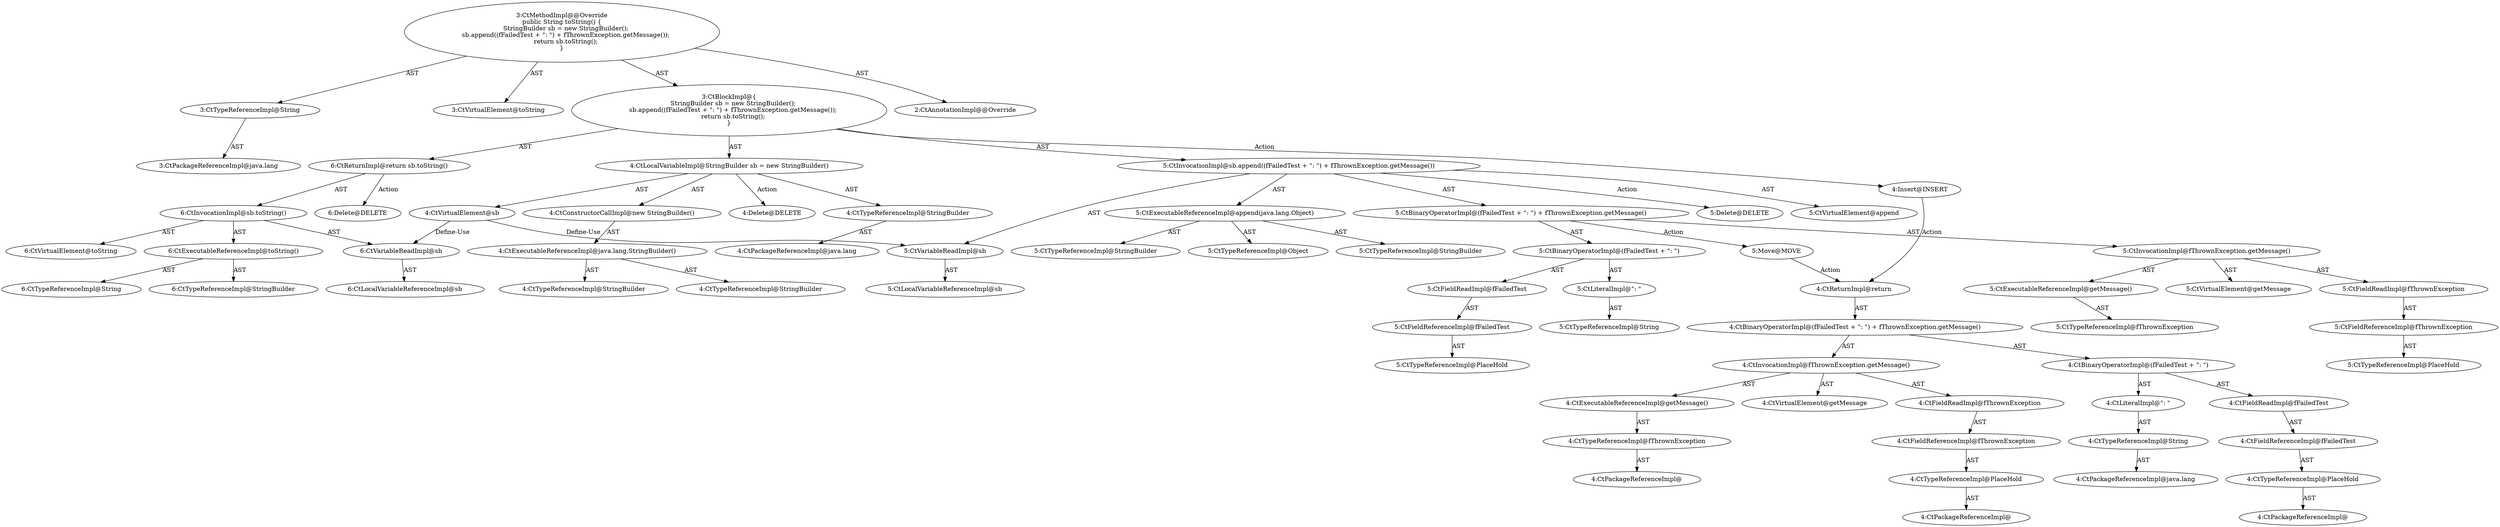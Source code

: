 digraph "toString#?" {
0 [label="3:CtTypeReferenceImpl@String" shape=ellipse]
1 [label="3:CtPackageReferenceImpl@java.lang" shape=ellipse]
2 [label="3:CtVirtualElement@toString" shape=ellipse]
3 [label="4:CtTypeReferenceImpl@StringBuilder" shape=ellipse]
4 [label="4:CtPackageReferenceImpl@java.lang" shape=ellipse]
5 [label="4:CtExecutableReferenceImpl@java.lang.StringBuilder()" shape=ellipse]
6 [label="4:CtTypeReferenceImpl@StringBuilder" shape=ellipse]
7 [label="4:CtTypeReferenceImpl@StringBuilder" shape=ellipse]
8 [label="4:CtConstructorCallImpl@new StringBuilder()" shape=ellipse]
9 [label="4:CtVirtualElement@sb" shape=ellipse]
10 [label="4:CtLocalVariableImpl@StringBuilder sb = new StringBuilder()" shape=ellipse]
11 [label="5:CtExecutableReferenceImpl@append(java.lang.Object)" shape=ellipse]
12 [label="5:CtTypeReferenceImpl@StringBuilder" shape=ellipse]
13 [label="5:CtTypeReferenceImpl@StringBuilder" shape=ellipse]
14 [label="5:CtTypeReferenceImpl@Object" shape=ellipse]
15 [label="5:CtVirtualElement@append" shape=ellipse]
16 [label="5:CtVariableReadImpl@sb" shape=ellipse]
17 [label="5:CtLocalVariableReferenceImpl@sb" shape=ellipse]
18 [label="5:CtFieldReferenceImpl@fFailedTest" shape=ellipse]
19 [label="5:CtTypeReferenceImpl@PlaceHold" shape=ellipse]
20 [label="5:CtFieldReadImpl@fFailedTest" shape=ellipse]
21 [label="5:CtLiteralImpl@\": \"" shape=ellipse]
22 [label="5:CtTypeReferenceImpl@String" shape=ellipse]
23 [label="5:CtBinaryOperatorImpl@(fFailedTest + \": \")" shape=ellipse]
24 [label="5:CtExecutableReferenceImpl@getMessage()" shape=ellipse]
25 [label="5:CtTypeReferenceImpl@fThrownException" shape=ellipse]
26 [label="5:CtVirtualElement@getMessage" shape=ellipse]
27 [label="5:CtFieldReferenceImpl@fThrownException" shape=ellipse]
28 [label="5:CtTypeReferenceImpl@PlaceHold" shape=ellipse]
29 [label="5:CtFieldReadImpl@fThrownException" shape=ellipse]
30 [label="5:CtInvocationImpl@fThrownException.getMessage()" shape=ellipse]
31 [label="5:CtBinaryOperatorImpl@(fFailedTest + \": \") + fThrownException.getMessage()" shape=ellipse]
32 [label="5:CtInvocationImpl@sb.append((fFailedTest + \": \") + fThrownException.getMessage())" shape=ellipse]
33 [label="6:CtExecutableReferenceImpl@toString()" shape=ellipse]
34 [label="6:CtTypeReferenceImpl@StringBuilder" shape=ellipse]
35 [label="6:CtTypeReferenceImpl@String" shape=ellipse]
36 [label="6:CtVirtualElement@toString" shape=ellipse]
37 [label="6:CtVariableReadImpl@sb" shape=ellipse]
38 [label="6:CtLocalVariableReferenceImpl@sb" shape=ellipse]
39 [label="6:CtInvocationImpl@sb.toString()" shape=ellipse]
40 [label="6:CtReturnImpl@return sb.toString()" shape=ellipse]
41 [label="3:CtBlockImpl@\{
    StringBuilder sb = new StringBuilder();
    sb.append((fFailedTest + \": \") + fThrownException.getMessage());
    return sb.toString();
\}" shape=ellipse]
42 [label="3:CtMethodImpl@@Override
public String toString() \{
    StringBuilder sb = new StringBuilder();
    sb.append((fFailedTest + \": \") + fThrownException.getMessage());
    return sb.toString();
\}" shape=ellipse]
43 [label="2:CtAnnotationImpl@@Override" shape=ellipse]
44 [label="4:Delete@DELETE" shape=ellipse]
45 [label="5:Delete@DELETE" shape=ellipse]
46 [label="6:Delete@DELETE" shape=ellipse]
47 [label="4:Insert@INSERT" shape=ellipse]
48 [label="4:CtPackageReferenceImpl@" shape=ellipse]
49 [label="4:CtTypeReferenceImpl@PlaceHold" shape=ellipse]
50 [label="4:CtFieldReferenceImpl@fFailedTest" shape=ellipse]
51 [label="4:CtFieldReadImpl@fFailedTest" shape=ellipse]
52 [label="4:CtPackageReferenceImpl@java.lang" shape=ellipse]
53 [label="4:CtTypeReferenceImpl@String" shape=ellipse]
54 [label="4:CtLiteralImpl@\": \"" shape=ellipse]
55 [label="4:CtBinaryOperatorImpl@(fFailedTest + \": \")" shape=ellipse]
56 [label="4:CtPackageReferenceImpl@" shape=ellipse]
57 [label="4:CtTypeReferenceImpl@PlaceHold" shape=ellipse]
58 [label="4:CtFieldReferenceImpl@fThrownException" shape=ellipse]
59 [label="4:CtFieldReadImpl@fThrownException" shape=ellipse]
60 [label="4:CtPackageReferenceImpl@" shape=ellipse]
61 [label="4:CtTypeReferenceImpl@fThrownException" shape=ellipse]
62 [label="4:CtExecutableReferenceImpl@getMessage()" shape=ellipse]
63 [label="4:CtInvocationImpl@fThrownException.getMessage()" shape=ellipse]
64 [label="4:CtVirtualElement@getMessage" shape=ellipse]
65 [label="4:CtBinaryOperatorImpl@(fFailedTest + \": \") + fThrownException.getMessage()" shape=ellipse]
66 [label="4:CtReturnImpl@return " shape=ellipse]
67 [label="5:Move@MOVE" shape=ellipse]
0 -> 1 [label="AST"];
3 -> 4 [label="AST"];
5 -> 6 [label="AST"];
5 -> 7 [label="AST"];
8 -> 5 [label="AST"];
9 -> 16 [label="Define-Use"];
9 -> 37 [label="Define-Use"];
10 -> 9 [label="AST"];
10 -> 3 [label="AST"];
10 -> 8 [label="AST"];
10 -> 44 [label="Action"];
11 -> 12 [label="AST"];
11 -> 13 [label="AST"];
11 -> 14 [label="AST"];
16 -> 17 [label="AST"];
18 -> 19 [label="AST"];
20 -> 18 [label="AST"];
21 -> 22 [label="AST"];
23 -> 20 [label="AST"];
23 -> 21 [label="AST"];
24 -> 25 [label="AST"];
27 -> 28 [label="AST"];
29 -> 27 [label="AST"];
30 -> 26 [label="AST"];
30 -> 29 [label="AST"];
30 -> 24 [label="AST"];
31 -> 23 [label="AST"];
31 -> 30 [label="AST"];
31 -> 67 [label="Action"];
32 -> 15 [label="AST"];
32 -> 16 [label="AST"];
32 -> 11 [label="AST"];
32 -> 31 [label="AST"];
32 -> 45 [label="Action"];
33 -> 34 [label="AST"];
33 -> 35 [label="AST"];
37 -> 38 [label="AST"];
39 -> 36 [label="AST"];
39 -> 37 [label="AST"];
39 -> 33 [label="AST"];
40 -> 39 [label="AST"];
40 -> 46 [label="Action"];
41 -> 10 [label="AST"];
41 -> 32 [label="AST"];
41 -> 40 [label="AST"];
41 -> 47 [label="Action"];
42 -> 2 [label="AST"];
42 -> 43 [label="AST"];
42 -> 0 [label="AST"];
42 -> 41 [label="AST"];
47 -> 66 [label="Action"];
49 -> 48 [label="AST"];
50 -> 49 [label="AST"];
51 -> 50 [label="AST"];
53 -> 52 [label="AST"];
54 -> 53 [label="AST"];
55 -> 51 [label="AST"];
55 -> 54 [label="AST"];
57 -> 56 [label="AST"];
58 -> 57 [label="AST"];
59 -> 58 [label="AST"];
61 -> 60 [label="AST"];
62 -> 61 [label="AST"];
63 -> 64 [label="AST"];
63 -> 59 [label="AST"];
63 -> 62 [label="AST"];
65 -> 55 [label="AST"];
65 -> 63 [label="AST"];
66 -> 65 [label="AST"];
67 -> 66 [label="Action"];
}